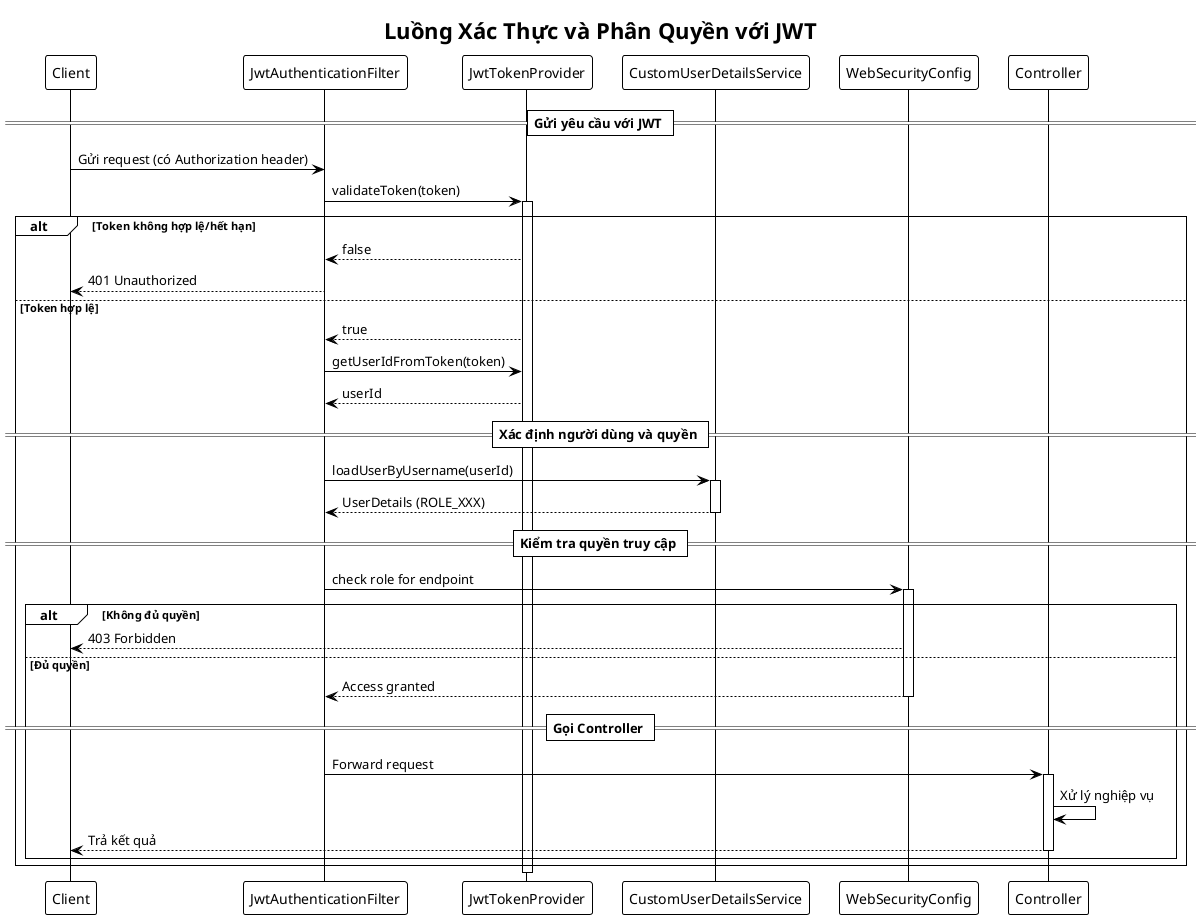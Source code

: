 @startuml
!theme plain
title Luồng Xác Thực và Phân Quyền với JWT

participant "Client" as client
participant "JwtAuthenticationFilter" as jwtFilter
participant "JwtTokenProvider" as jwtProvider
participant "CustomUserDetailsService" as details
participant "WebSecurityConfig" as security
participant "Controller" as controller

== Gửi yêu cầu với JWT ==
client -> jwtFilter: Gửi request (có Authorization header)
jwtFilter -> jwtProvider: validateToken(token)
activate jwtProvider

alt Token không hợp lệ/hết hạn
    jwtProvider --> jwtFilter: false
    jwtFilter --> client: 401 Unauthorized
else Token hợp lệ
    jwtProvider --> jwtFilter: true
    jwtFilter -> jwtProvider: getUserIdFromToken(token)
    jwtProvider --> jwtFilter: userId

    == Xác định người dùng và quyền ==
    jwtFilter -> details: loadUserByUsername(userId)
    activate details
    details --> jwtFilter: UserDetails (ROLE_XXX)
    deactivate details

    == Kiểm tra quyền truy cập ==
    jwtFilter -> security: check role for endpoint
    activate security

    alt Không đủ quyền
        security --> client: 403 Forbidden
    else Đủ quyền
        security --> jwtFilter: Access granted
        deactivate security

        == Gọi Controller ==
        jwtFilter -> controller: Forward request
        activate controller
        controller -> controller: Xử lý nghiệp vụ
        controller --> client: Trả kết quả
        deactivate controller
    end
end

deactivate jwtProvider
@enduml
